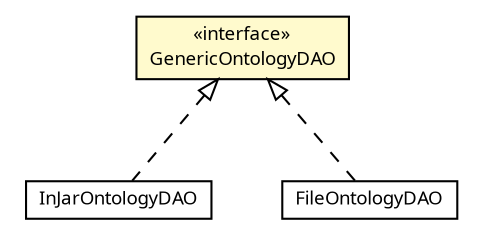 #!/usr/local/bin/dot
#
# Class diagram 
# Generated by UMLGraph version R5_6 (http://www.umlgraph.org/)
#

digraph G {
	edge [fontname="Trebuchet MS",fontsize=10,labelfontname="Trebuchet MS",labelfontsize=10];
	node [fontname="Trebuchet MS",fontsize=10,shape=plaintext];
	nodesep=0.25;
	ranksep=0.5;
	// se.cambio.cds.model.ontology.dao.InJarOntologyDAO
	c216987 [label=<<table title="se.cambio.cds.model.ontology.dao.InJarOntologyDAO" border="0" cellborder="1" cellspacing="0" cellpadding="2" port="p" href="./InJarOntologyDAO.html">
		<tr><td><table border="0" cellspacing="0" cellpadding="1">
<tr><td align="center" balign="center"><font face="Trebuchet MS"> InJarOntologyDAO </font></td></tr>
		</table></td></tr>
		</table>>, URL="./InJarOntologyDAO.html", fontname="Trebuchet MS", fontcolor="black", fontsize=9.0];
	// se.cambio.cds.model.ontology.dao.GenericOntologyDAO
	c216989 [label=<<table title="se.cambio.cds.model.ontology.dao.GenericOntologyDAO" border="0" cellborder="1" cellspacing="0" cellpadding="2" port="p" bgcolor="lemonChiffon" href="./GenericOntologyDAO.html">
		<tr><td><table border="0" cellspacing="0" cellpadding="1">
<tr><td align="center" balign="center"> &#171;interface&#187; </td></tr>
<tr><td align="center" balign="center"><font face="Trebuchet MS"> GenericOntologyDAO </font></td></tr>
		</table></td></tr>
		</table>>, URL="./GenericOntologyDAO.html", fontname="Trebuchet MS", fontcolor="black", fontsize=9.0];
	// se.cambio.cds.model.ontology.dao.FileOntologyDAO
	c216990 [label=<<table title="se.cambio.cds.model.ontology.dao.FileOntologyDAO" border="0" cellborder="1" cellspacing="0" cellpadding="2" port="p" href="./FileOntologyDAO.html">
		<tr><td><table border="0" cellspacing="0" cellpadding="1">
<tr><td align="center" balign="center"><font face="Trebuchet MS"> FileOntologyDAO </font></td></tr>
		</table></td></tr>
		</table>>, URL="./FileOntologyDAO.html", fontname="Trebuchet MS", fontcolor="black", fontsize=9.0];
	//se.cambio.cds.model.ontology.dao.InJarOntologyDAO implements se.cambio.cds.model.ontology.dao.GenericOntologyDAO
	c216989:p -> c216987:p [dir=back,arrowtail=empty,style=dashed];
	//se.cambio.cds.model.ontology.dao.FileOntologyDAO implements se.cambio.cds.model.ontology.dao.GenericOntologyDAO
	c216989:p -> c216990:p [dir=back,arrowtail=empty,style=dashed];
}

